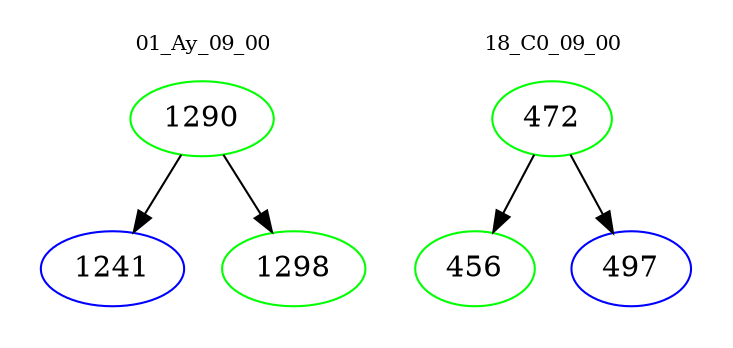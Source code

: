 digraph{
subgraph cluster_0 {
color = white
label = "01_Ay_09_00";
fontsize=10;
T0_1290 [label="1290", color="green"]
T0_1290 -> T0_1241 [color="black"]
T0_1241 [label="1241", color="blue"]
T0_1290 -> T0_1298 [color="black"]
T0_1298 [label="1298", color="green"]
}
subgraph cluster_1 {
color = white
label = "18_C0_09_00";
fontsize=10;
T1_472 [label="472", color="green"]
T1_472 -> T1_456 [color="black"]
T1_456 [label="456", color="green"]
T1_472 -> T1_497 [color="black"]
T1_497 [label="497", color="blue"]
}
}
